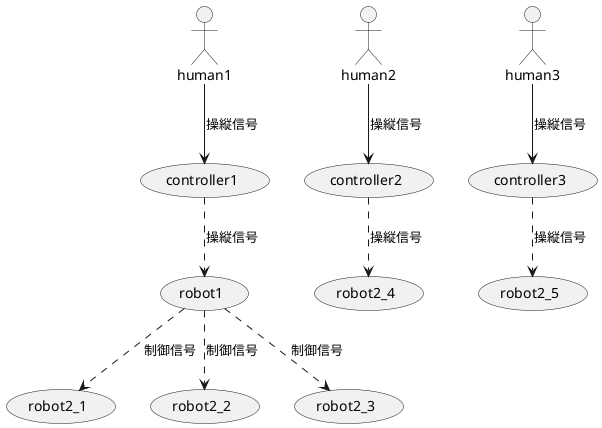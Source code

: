 @startuml control_signal
:human1: as human1
:human2: as human2
:human3: as human3
(controller1) as controller1
(controller2) as controller2
(controller3) as controller3
(robot1) as robot1
(robot2_1) as robot2_1
(robot2_2) as robot2_2
(robot2_3) as robot2_3
(robot2_4) as robot2_4
(robot2_5) as robot2_5
human1 -down-> controller1: 操縦信号
controller1 .down.> robot1: 操縦信号
robot1 .down.> robot2_1: 制御信号
robot1 .down.> robot2_2: 制御信号
robot1 .down.> robot2_3: 制御信号

human2 -down-> controller2: 操縦信号
controller2 .down.> robot2_4: 操縦信号

human3 -down-> controller3: 操縦信号
controller3 .down.> robot2_5: 操縦信号
@enduml